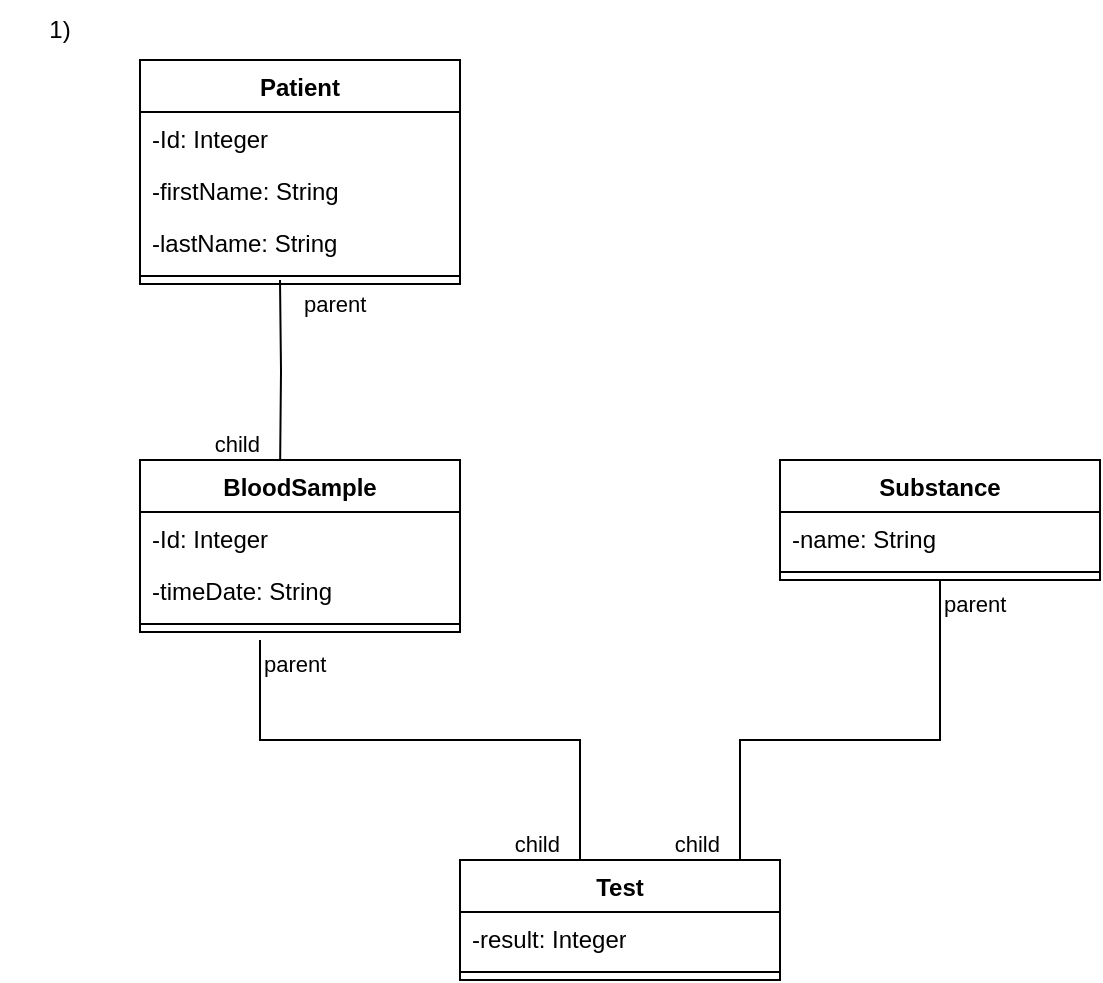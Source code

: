 <mxfile version="26.0.16">
  <diagram name="Page-1" id="3XJagNf4b0Ms1O2uz-6v">
    <mxGraphModel dx="766" dy="360" grid="1" gridSize="10" guides="1" tooltips="1" connect="1" arrows="1" fold="1" page="1" pageScale="1" pageWidth="2500" pageHeight="2500" math="0" shadow="0">
      <root>
        <mxCell id="0" />
        <mxCell id="1" parent="0" />
        <mxCell id="ieMZr1iwCtBDfYbSCtk3-1" value="1)" style="text;html=1;align=center;verticalAlign=middle;whiteSpace=wrap;rounded=0;" vertex="1" parent="1">
          <mxGeometry x="10" y="10" width="60" height="30" as="geometry" />
        </mxCell>
        <mxCell id="ieMZr1iwCtBDfYbSCtk3-2" value="Patient" style="swimlane;fontStyle=1;align=center;verticalAlign=top;childLayout=stackLayout;horizontal=1;startSize=26;horizontalStack=0;resizeParent=1;resizeParentMax=0;resizeLast=0;collapsible=1;marginBottom=0;whiteSpace=wrap;html=1;" vertex="1" parent="1">
          <mxGeometry x="80" y="40" width="160" height="112" as="geometry" />
        </mxCell>
        <mxCell id="ieMZr1iwCtBDfYbSCtk3-3" value="-Id: Integer" style="text;strokeColor=none;fillColor=none;align=left;verticalAlign=top;spacingLeft=4;spacingRight=4;overflow=hidden;rotatable=0;points=[[0,0.5],[1,0.5]];portConstraint=eastwest;whiteSpace=wrap;html=1;" vertex="1" parent="ieMZr1iwCtBDfYbSCtk3-2">
          <mxGeometry y="26" width="160" height="26" as="geometry" />
        </mxCell>
        <mxCell id="ieMZr1iwCtBDfYbSCtk3-19" value="-firstName: String &lt;span style=&quot;white-space: pre;&quot;&gt;&#x9;&lt;/span&gt;" style="text;strokeColor=none;fillColor=none;align=left;verticalAlign=top;spacingLeft=4;spacingRight=4;overflow=hidden;rotatable=0;points=[[0,0.5],[1,0.5]];portConstraint=eastwest;whiteSpace=wrap;html=1;" vertex="1" parent="ieMZr1iwCtBDfYbSCtk3-2">
          <mxGeometry y="52" width="160" height="26" as="geometry" />
        </mxCell>
        <mxCell id="ieMZr1iwCtBDfYbSCtk3-18" value="-lastName: String" style="text;strokeColor=none;fillColor=none;align=left;verticalAlign=top;spacingLeft=4;spacingRight=4;overflow=hidden;rotatable=0;points=[[0,0.5],[1,0.5]];portConstraint=eastwest;whiteSpace=wrap;html=1;" vertex="1" parent="ieMZr1iwCtBDfYbSCtk3-2">
          <mxGeometry y="78" width="160" height="26" as="geometry" />
        </mxCell>
        <mxCell id="ieMZr1iwCtBDfYbSCtk3-4" value="" style="line;strokeWidth=1;fillColor=none;align=left;verticalAlign=middle;spacingTop=-1;spacingLeft=3;spacingRight=3;rotatable=0;labelPosition=right;points=[];portConstraint=eastwest;strokeColor=inherit;" vertex="1" parent="ieMZr1iwCtBDfYbSCtk3-2">
          <mxGeometry y="104" width="160" height="8" as="geometry" />
        </mxCell>
        <mxCell id="ieMZr1iwCtBDfYbSCtk3-6" value="BloodSample" style="swimlane;fontStyle=1;align=center;verticalAlign=top;childLayout=stackLayout;horizontal=1;startSize=26;horizontalStack=0;resizeParent=1;resizeParentMax=0;resizeLast=0;collapsible=1;marginBottom=0;whiteSpace=wrap;html=1;" vertex="1" parent="1">
          <mxGeometry x="80" y="240" width="160" height="86" as="geometry" />
        </mxCell>
        <mxCell id="ieMZr1iwCtBDfYbSCtk3-7" value="-Id: Integer" style="text;strokeColor=none;fillColor=none;align=left;verticalAlign=top;spacingLeft=4;spacingRight=4;overflow=hidden;rotatable=0;points=[[0,0.5],[1,0.5]];portConstraint=eastwest;whiteSpace=wrap;html=1;" vertex="1" parent="ieMZr1iwCtBDfYbSCtk3-6">
          <mxGeometry y="26" width="160" height="26" as="geometry" />
        </mxCell>
        <mxCell id="ieMZr1iwCtBDfYbSCtk3-20" value="-timeDate: String" style="text;strokeColor=none;fillColor=none;align=left;verticalAlign=top;spacingLeft=4;spacingRight=4;overflow=hidden;rotatable=0;points=[[0,0.5],[1,0.5]];portConstraint=eastwest;whiteSpace=wrap;html=1;" vertex="1" parent="ieMZr1iwCtBDfYbSCtk3-6">
          <mxGeometry y="52" width="160" height="26" as="geometry" />
        </mxCell>
        <mxCell id="ieMZr1iwCtBDfYbSCtk3-8" value="" style="line;strokeWidth=1;fillColor=none;align=left;verticalAlign=middle;spacingTop=-1;spacingLeft=3;spacingRight=3;rotatable=0;labelPosition=right;points=[];portConstraint=eastwest;strokeColor=inherit;" vertex="1" parent="ieMZr1iwCtBDfYbSCtk3-6">
          <mxGeometry y="78" width="160" height="8" as="geometry" />
        </mxCell>
        <mxCell id="ieMZr1iwCtBDfYbSCtk3-10" value="Substance" style="swimlane;fontStyle=1;align=center;verticalAlign=top;childLayout=stackLayout;horizontal=1;startSize=26;horizontalStack=0;resizeParent=1;resizeParentMax=0;resizeLast=0;collapsible=1;marginBottom=0;whiteSpace=wrap;html=1;" vertex="1" parent="1">
          <mxGeometry x="400" y="240" width="160" height="60" as="geometry" />
        </mxCell>
        <mxCell id="ieMZr1iwCtBDfYbSCtk3-11" value="-name: String" style="text;strokeColor=none;fillColor=none;align=left;verticalAlign=top;spacingLeft=4;spacingRight=4;overflow=hidden;rotatable=0;points=[[0,0.5],[1,0.5]];portConstraint=eastwest;whiteSpace=wrap;html=1;" vertex="1" parent="ieMZr1iwCtBDfYbSCtk3-10">
          <mxGeometry y="26" width="160" height="26" as="geometry" />
        </mxCell>
        <mxCell id="ieMZr1iwCtBDfYbSCtk3-12" value="" style="line;strokeWidth=1;fillColor=none;align=left;verticalAlign=middle;spacingTop=-1;spacingLeft=3;spacingRight=3;rotatable=0;labelPosition=right;points=[];portConstraint=eastwest;strokeColor=inherit;" vertex="1" parent="ieMZr1iwCtBDfYbSCtk3-10">
          <mxGeometry y="52" width="160" height="8" as="geometry" />
        </mxCell>
        <mxCell id="ieMZr1iwCtBDfYbSCtk3-14" value="Test" style="swimlane;fontStyle=1;align=center;verticalAlign=top;childLayout=stackLayout;horizontal=1;startSize=26;horizontalStack=0;resizeParent=1;resizeParentMax=0;resizeLast=0;collapsible=1;marginBottom=0;whiteSpace=wrap;html=1;" vertex="1" parent="1">
          <mxGeometry x="240" y="440" width="160" height="60" as="geometry" />
        </mxCell>
        <mxCell id="ieMZr1iwCtBDfYbSCtk3-15" value="-result: Integer" style="text;strokeColor=none;fillColor=none;align=left;verticalAlign=top;spacingLeft=4;spacingRight=4;overflow=hidden;rotatable=0;points=[[0,0.5],[1,0.5]];portConstraint=eastwest;whiteSpace=wrap;html=1;" vertex="1" parent="ieMZr1iwCtBDfYbSCtk3-14">
          <mxGeometry y="26" width="160" height="26" as="geometry" />
        </mxCell>
        <mxCell id="ieMZr1iwCtBDfYbSCtk3-16" value="" style="line;strokeWidth=1;fillColor=none;align=left;verticalAlign=middle;spacingTop=-1;spacingLeft=3;spacingRight=3;rotatable=0;labelPosition=right;points=[];portConstraint=eastwest;strokeColor=inherit;" vertex="1" parent="ieMZr1iwCtBDfYbSCtk3-14">
          <mxGeometry y="52" width="160" height="8" as="geometry" />
        </mxCell>
        <mxCell id="ieMZr1iwCtBDfYbSCtk3-21" value="" style="endArrow=none;html=1;edgeStyle=orthogonalEdgeStyle;rounded=0;entryX=0.438;entryY=0;entryDx=0;entryDy=0;entryPerimeter=0;" edge="1" parent="1" target="ieMZr1iwCtBDfYbSCtk3-6">
          <mxGeometry relative="1" as="geometry">
            <mxPoint x="150" y="150" as="sourcePoint" />
            <mxPoint x="310" y="150" as="targetPoint" />
          </mxGeometry>
        </mxCell>
        <mxCell id="ieMZr1iwCtBDfYbSCtk3-22" value="parent" style="edgeLabel;resizable=0;html=1;align=left;verticalAlign=bottom;" connectable="0" vertex="1" parent="ieMZr1iwCtBDfYbSCtk3-21">
          <mxGeometry x="-1" relative="1" as="geometry">
            <mxPoint x="10" y="20" as="offset" />
          </mxGeometry>
        </mxCell>
        <mxCell id="ieMZr1iwCtBDfYbSCtk3-23" value="child" style="edgeLabel;resizable=0;html=1;align=right;verticalAlign=bottom;" connectable="0" vertex="1" parent="ieMZr1iwCtBDfYbSCtk3-21">
          <mxGeometry x="1" relative="1" as="geometry">
            <mxPoint x="-10" as="offset" />
          </mxGeometry>
        </mxCell>
        <mxCell id="ieMZr1iwCtBDfYbSCtk3-24" value="" style="endArrow=none;html=1;edgeStyle=orthogonalEdgeStyle;rounded=0;entryX=0.5;entryY=0;entryDx=0;entryDy=0;" edge="1" parent="1" target="ieMZr1iwCtBDfYbSCtk3-14">
          <mxGeometry relative="1" as="geometry">
            <mxPoint x="140" y="330" as="sourcePoint" />
            <mxPoint x="300" y="330" as="targetPoint" />
            <Array as="points">
              <mxPoint x="140" y="380" />
              <mxPoint x="300" y="380" />
              <mxPoint x="300" y="440" />
            </Array>
          </mxGeometry>
        </mxCell>
        <mxCell id="ieMZr1iwCtBDfYbSCtk3-25" value="parent" style="edgeLabel;resizable=0;html=1;align=left;verticalAlign=bottom;" connectable="0" vertex="1" parent="ieMZr1iwCtBDfYbSCtk3-24">
          <mxGeometry x="-1" relative="1" as="geometry">
            <mxPoint y="20" as="offset" />
          </mxGeometry>
        </mxCell>
        <mxCell id="ieMZr1iwCtBDfYbSCtk3-26" value="child" style="edgeLabel;resizable=0;html=1;align=right;verticalAlign=bottom;" connectable="0" vertex="1" parent="ieMZr1iwCtBDfYbSCtk3-24">
          <mxGeometry x="1" relative="1" as="geometry">
            <mxPoint x="-30" as="offset" />
          </mxGeometry>
        </mxCell>
        <mxCell id="ieMZr1iwCtBDfYbSCtk3-27" value="" style="endArrow=none;html=1;edgeStyle=orthogonalEdgeStyle;rounded=0;entryX=0.625;entryY=0;entryDx=0;entryDy=0;entryPerimeter=0;" edge="1" parent="1" target="ieMZr1iwCtBDfYbSCtk3-14">
          <mxGeometry relative="1" as="geometry">
            <mxPoint x="480" y="300" as="sourcePoint" />
            <mxPoint x="640" y="300" as="targetPoint" />
            <Array as="points">
              <mxPoint x="480" y="380" />
              <mxPoint x="380" y="380" />
              <mxPoint x="380" y="440" />
            </Array>
          </mxGeometry>
        </mxCell>
        <mxCell id="ieMZr1iwCtBDfYbSCtk3-28" value="parent" style="edgeLabel;resizable=0;html=1;align=left;verticalAlign=bottom;" connectable="0" vertex="1" parent="ieMZr1iwCtBDfYbSCtk3-27">
          <mxGeometry x="-1" relative="1" as="geometry">
            <mxPoint y="20" as="offset" />
          </mxGeometry>
        </mxCell>
        <mxCell id="ieMZr1iwCtBDfYbSCtk3-29" value="child" style="edgeLabel;resizable=0;html=1;align=right;verticalAlign=bottom;" connectable="0" vertex="1" parent="ieMZr1iwCtBDfYbSCtk3-27">
          <mxGeometry x="1" relative="1" as="geometry">
            <mxPoint x="30" as="offset" />
          </mxGeometry>
        </mxCell>
      </root>
    </mxGraphModel>
  </diagram>
</mxfile>
